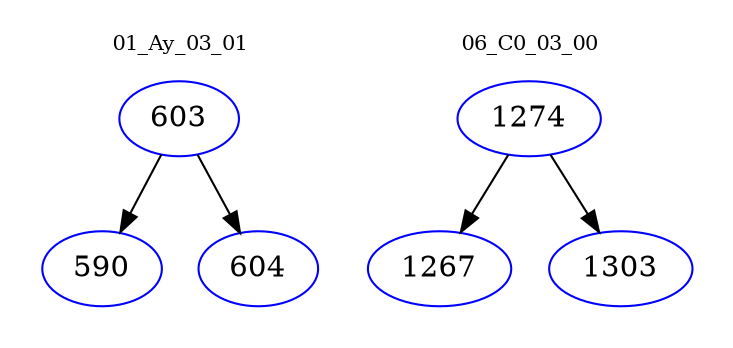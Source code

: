 digraph{
subgraph cluster_0 {
color = white
label = "01_Ay_03_01";
fontsize=10;
T0_603 [label="603", color="blue"]
T0_603 -> T0_590 [color="black"]
T0_590 [label="590", color="blue"]
T0_603 -> T0_604 [color="black"]
T0_604 [label="604", color="blue"]
}
subgraph cluster_1 {
color = white
label = "06_C0_03_00";
fontsize=10;
T1_1274 [label="1274", color="blue"]
T1_1274 -> T1_1267 [color="black"]
T1_1267 [label="1267", color="blue"]
T1_1274 -> T1_1303 [color="black"]
T1_1303 [label="1303", color="blue"]
}
}
